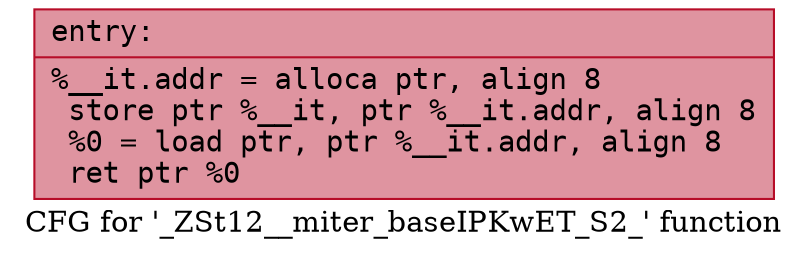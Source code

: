 digraph "CFG for '_ZSt12__miter_baseIPKwET_S2_' function" {
	label="CFG for '_ZSt12__miter_baseIPKwET_S2_' function";

	Node0x55fec3750970 [shape=record,color="#b70d28ff", style=filled, fillcolor="#b70d2870" fontname="Courier",label="{entry:\l|  %__it.addr = alloca ptr, align 8\l  store ptr %__it, ptr %__it.addr, align 8\l  %0 = load ptr, ptr %__it.addr, align 8\l  ret ptr %0\l}"];
}
